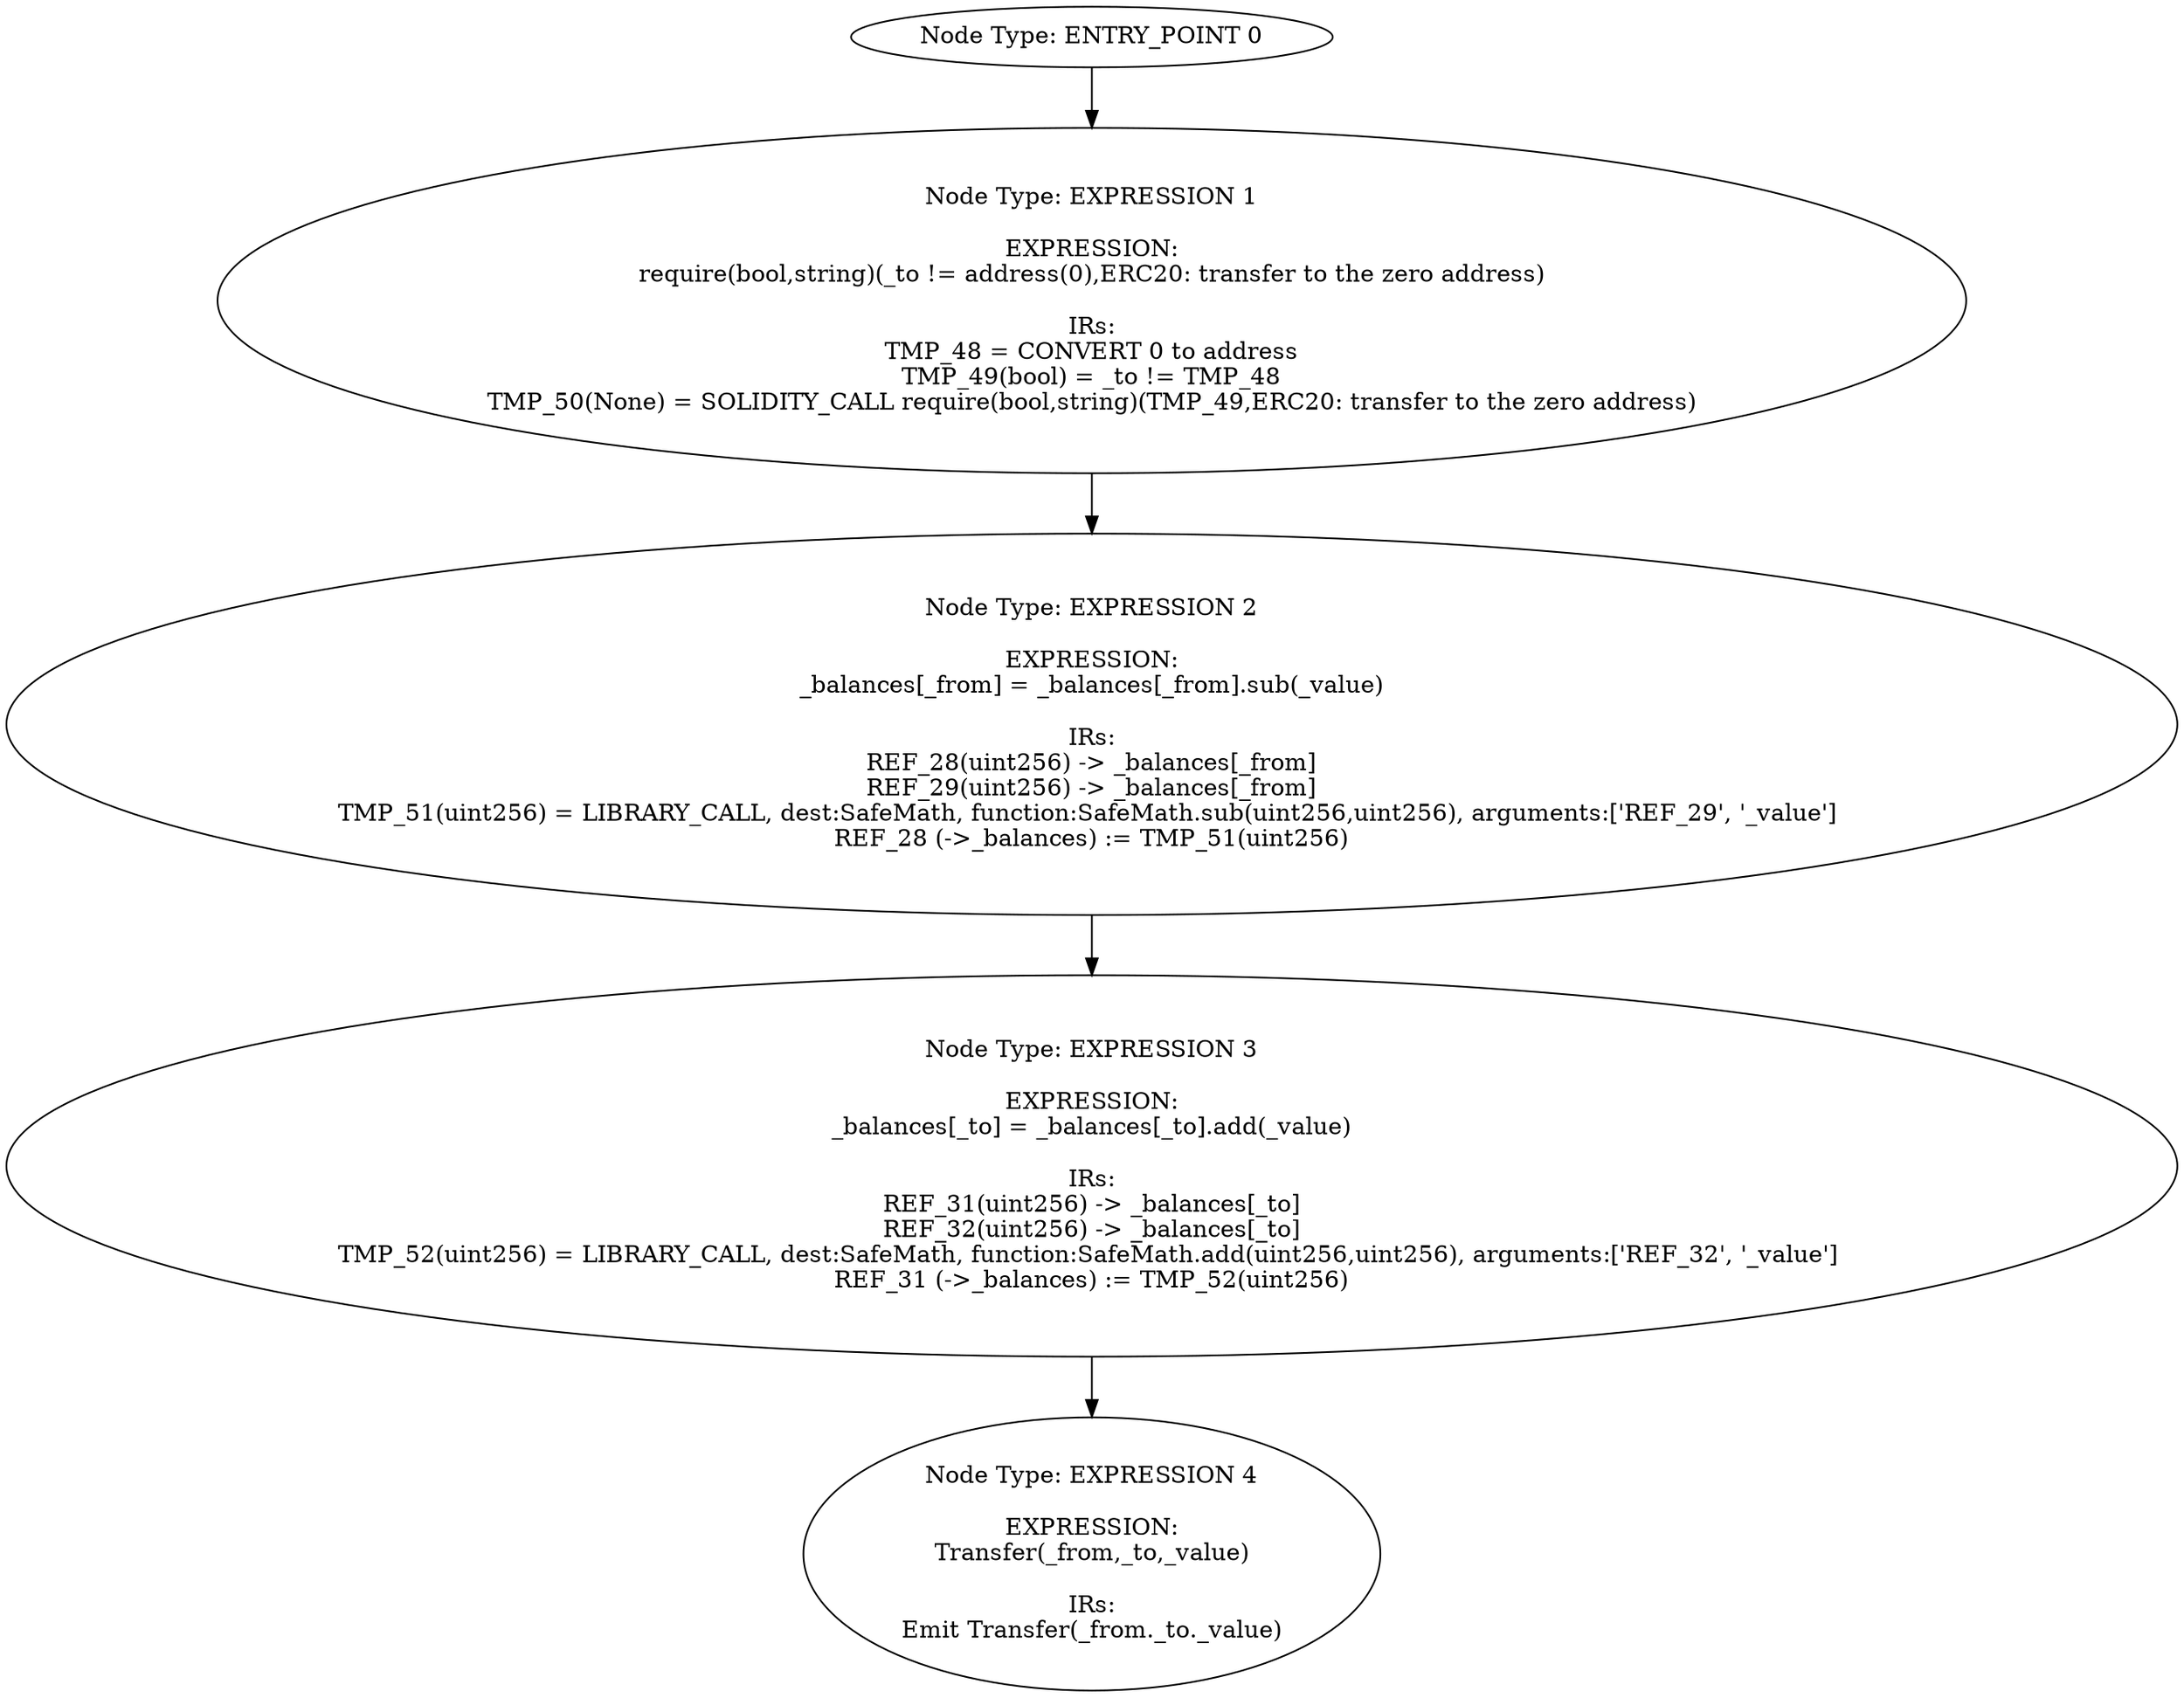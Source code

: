 digraph{
0[label="Node Type: ENTRY_POINT 0
"];
0->1;
1[label="Node Type: EXPRESSION 1

EXPRESSION:
require(bool,string)(_to != address(0),ERC20: transfer to the zero address)

IRs:
TMP_48 = CONVERT 0 to address
TMP_49(bool) = _to != TMP_48
TMP_50(None) = SOLIDITY_CALL require(bool,string)(TMP_49,ERC20: transfer to the zero address)"];
1->2;
2[label="Node Type: EXPRESSION 2

EXPRESSION:
_balances[_from] = _balances[_from].sub(_value)

IRs:
REF_28(uint256) -> _balances[_from]
REF_29(uint256) -> _balances[_from]
TMP_51(uint256) = LIBRARY_CALL, dest:SafeMath, function:SafeMath.sub(uint256,uint256), arguments:['REF_29', '_value'] 
REF_28 (->_balances) := TMP_51(uint256)"];
2->3;
3[label="Node Type: EXPRESSION 3

EXPRESSION:
_balances[_to] = _balances[_to].add(_value)

IRs:
REF_31(uint256) -> _balances[_to]
REF_32(uint256) -> _balances[_to]
TMP_52(uint256) = LIBRARY_CALL, dest:SafeMath, function:SafeMath.add(uint256,uint256), arguments:['REF_32', '_value'] 
REF_31 (->_balances) := TMP_52(uint256)"];
3->4;
4[label="Node Type: EXPRESSION 4

EXPRESSION:
Transfer(_from,_to,_value)

IRs:
Emit Transfer(_from._to._value)"];
}
